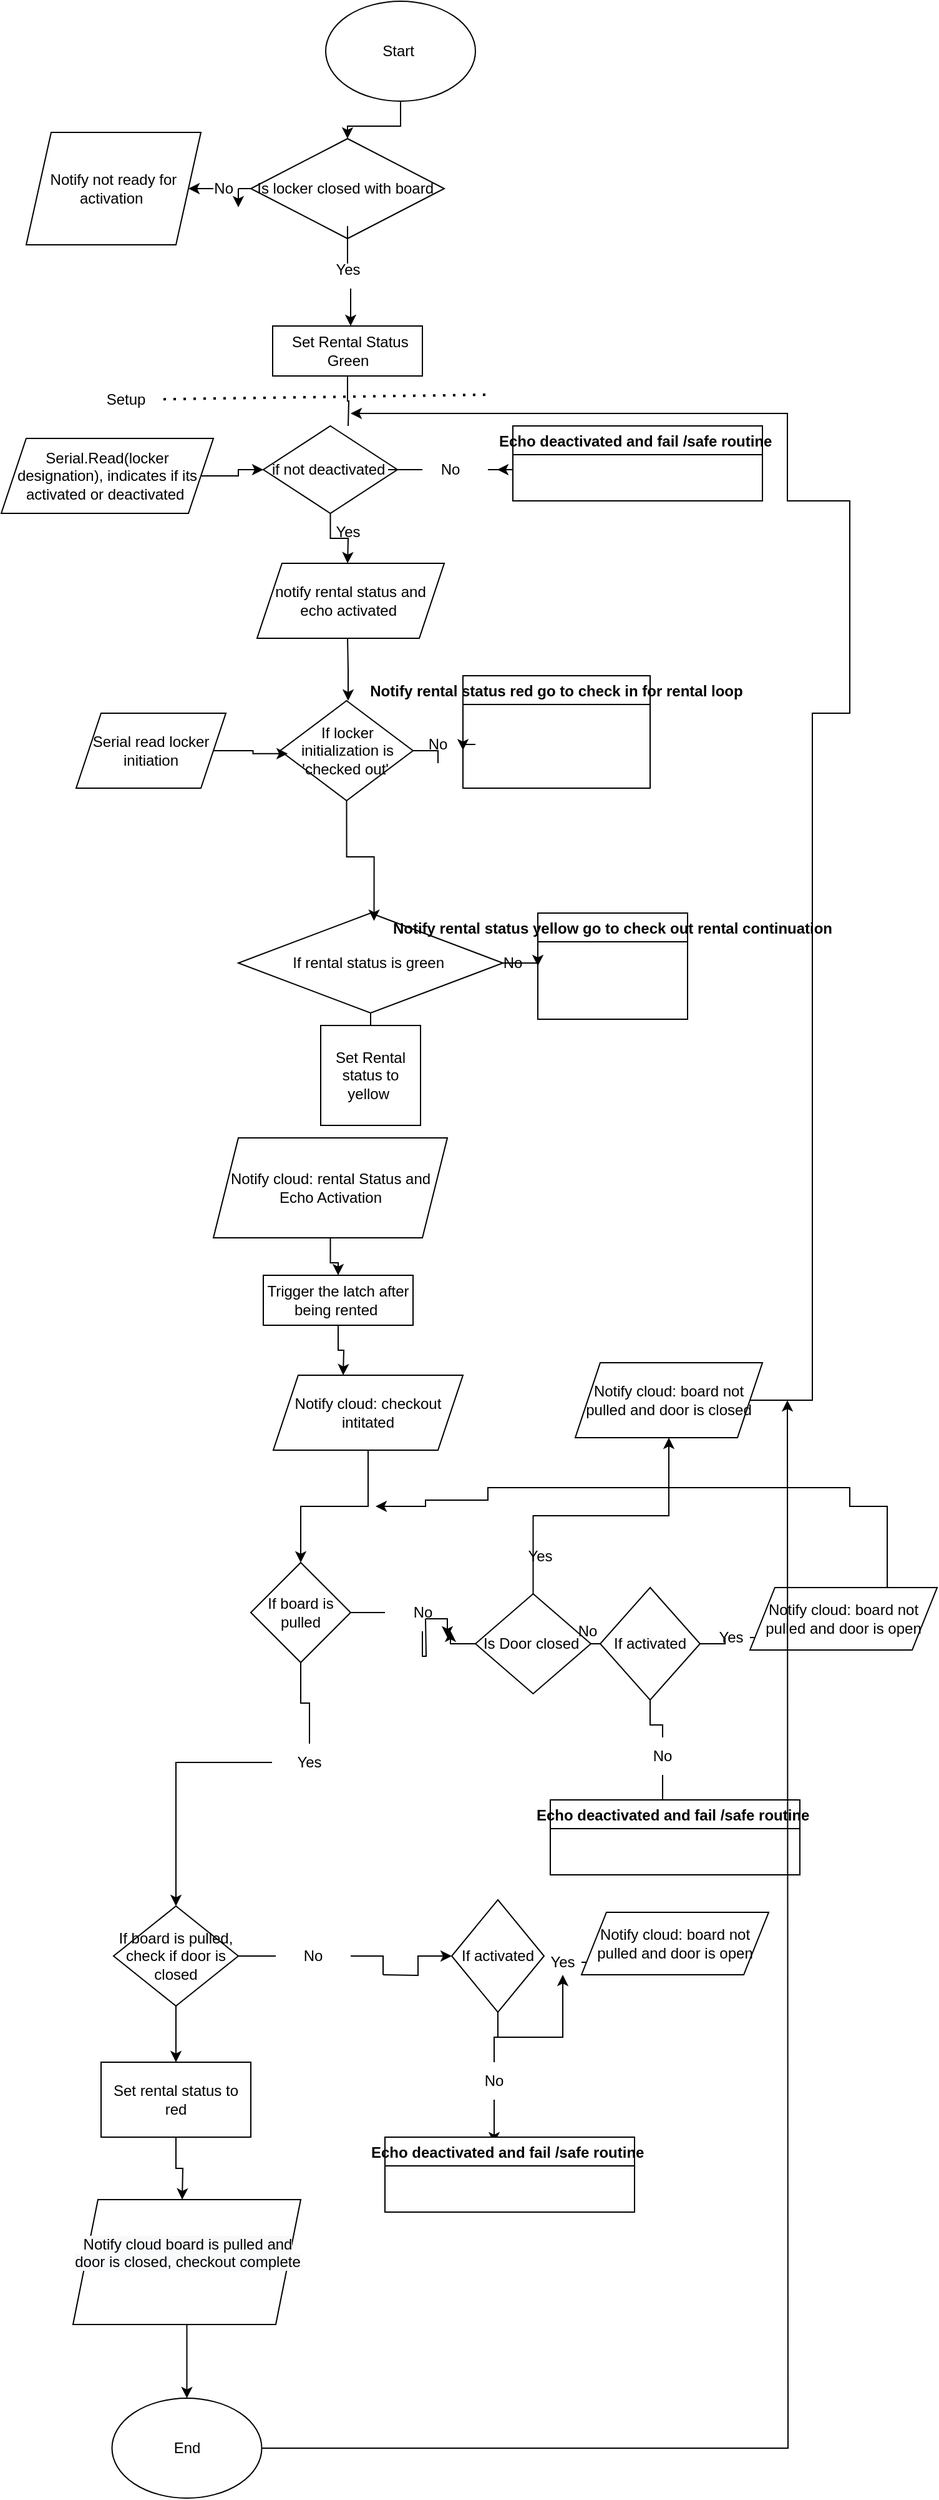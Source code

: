 <mxfile version="20.0.4" type="device"><diagram id="lW9ab7C8E9SIZTcSOuGC" name="Page-1"><mxGraphModel dx="968" dy="634" grid="1" gridSize="10" guides="1" tooltips="1" connect="1" arrows="1" fold="1" page="1" pageScale="1" pageWidth="2339" pageHeight="3300" math="0" shadow="0"><root><mxCell id="0"/><mxCell id="1" parent="0"/><mxCell id="GXQBug8jmoF40bGixJsE-11" style="edgeStyle=orthogonalEdgeStyle;rounded=0;orthogonalLoop=1;jettySize=auto;html=1;exitX=1;exitY=0.5;exitDx=0;exitDy=0;fontFamily=Helvetica;startArrow=none;" edge="1" parent="1"><mxGeometry relative="1" as="geometry"><mxPoint x="540" y="250" as="targetPoint"/><mxPoint x="540" y="250" as="sourcePoint"/></mxGeometry></mxCell><mxCell id="GXQBug8jmoF40bGixJsE-58" value="" style="edgeStyle=orthogonalEdgeStyle;rounded=0;orthogonalLoop=1;jettySize=auto;html=1;fontFamily=Helvetica;" edge="1" parent="1"><mxGeometry relative="1" as="geometry"><mxPoint x="297.538" y="540" as="sourcePoint"/><mxPoint x="298" y="590" as="targetPoint"/></mxGeometry></mxCell><mxCell id="GXQBug8jmoF40bGixJsE-38" style="edgeStyle=orthogonalEdgeStyle;rounded=0;orthogonalLoop=1;jettySize=auto;html=1;exitX=0.5;exitY=1;exitDx=0;exitDy=0;entryX=0.5;entryY=0;entryDx=0;entryDy=0;fontFamily=Helvetica;" edge="1" parent="1" source="GXQBug8jmoF40bGixJsE-22" target="GXQBug8jmoF40bGixJsE-23"><mxGeometry relative="1" as="geometry"/></mxCell><mxCell id="GXQBug8jmoF40bGixJsE-22" value="Start&amp;nbsp;" style="ellipse;whiteSpace=wrap;html=1;fontFamily=Helvetica;" vertex="1" parent="1"><mxGeometry x="280" y="30" width="120" height="80" as="geometry"/></mxCell><mxCell id="GXQBug8jmoF40bGixJsE-28" value="" style="edgeStyle=orthogonalEdgeStyle;rounded=0;orthogonalLoop=1;jettySize=auto;html=1;fontFamily=Helvetica;startArrow=none;" edge="1" parent="1" source="GXQBug8jmoF40bGixJsE-30" target="GXQBug8jmoF40bGixJsE-25"><mxGeometry relative="1" as="geometry"><Array as="points"><mxPoint x="300" y="280"/><mxPoint x="300" y="280"/></Array></mxGeometry></mxCell><mxCell id="GXQBug8jmoF40bGixJsE-37" style="edgeStyle=orthogonalEdgeStyle;rounded=0;orthogonalLoop=1;jettySize=auto;html=1;exitX=0;exitY=0.5;exitDx=0;exitDy=0;entryX=1;entryY=0.5;entryDx=0;entryDy=0;fontFamily=Helvetica;startArrow=none;" edge="1" parent="1" source="GXQBug8jmoF40bGixJsE-39" target="GXQBug8jmoF40bGixJsE-35"><mxGeometry relative="1" as="geometry"/></mxCell><mxCell id="GXQBug8jmoF40bGixJsE-23" value="Is locker closed with board&amp;nbsp;" style="rhombus;whiteSpace=wrap;html=1;fontFamily=Helvetica;" vertex="1" parent="1"><mxGeometry x="220" y="140" width="155" height="80" as="geometry"/></mxCell><mxCell id="GXQBug8jmoF40bGixJsE-42" value="" style="edgeStyle=orthogonalEdgeStyle;rounded=0;orthogonalLoop=1;jettySize=auto;html=1;fontFamily=Helvetica;startArrow=none;" edge="1" parent="1" target="GXQBug8jmoF40bGixJsE-29"><mxGeometry relative="1" as="geometry"><mxPoint x="297.5" y="390" as="sourcePoint"/></mxGeometry></mxCell><mxCell id="GXQBug8jmoF40bGixJsE-25" value="&amp;nbsp;Set Rental Status Green" style="rounded=0;whiteSpace=wrap;html=1;fontFamily=Helvetica;" vertex="1" parent="1"><mxGeometry x="237.5" y="290" width="120" height="40" as="geometry"/></mxCell><mxCell id="GXQBug8jmoF40bGixJsE-48" value="" style="edgeStyle=orthogonalEdgeStyle;rounded=0;orthogonalLoop=1;jettySize=auto;html=1;fontFamily=Helvetica;" edge="1" parent="1" source="GXQBug8jmoF40bGixJsE-29"><mxGeometry relative="1" as="geometry"><mxPoint x="297.538" y="480" as="targetPoint"/></mxGeometry></mxCell><mxCell id="GXQBug8jmoF40bGixJsE-51" value="" style="edgeStyle=orthogonalEdgeStyle;rounded=0;orthogonalLoop=1;jettySize=auto;html=1;fontFamily=Helvetica;startArrow=none;" edge="1" parent="1" source="GXQBug8jmoF40bGixJsE-53"><mxGeometry relative="1" as="geometry"><mxPoint x="417.5" y="405" as="targetPoint"/></mxGeometry></mxCell><mxCell id="GXQBug8jmoF40bGixJsE-29" value="if not deactivated&amp;nbsp;" style="rhombus;whiteSpace=wrap;html=1;fontFamily=Helvetica;" vertex="1" parent="1"><mxGeometry x="230" y="370" width="107.5" height="70" as="geometry"/></mxCell><mxCell id="GXQBug8jmoF40bGixJsE-30" value="Yes" style="text;html=1;strokeColor=none;fillColor=none;align=center;verticalAlign=middle;whiteSpace=wrap;rounded=0;fontFamily=Helvetica;" vertex="1" parent="1"><mxGeometry x="267.5" y="230" width="60" height="30" as="geometry"/></mxCell><mxCell id="GXQBug8jmoF40bGixJsE-31" value="" style="edgeStyle=orthogonalEdgeStyle;rounded=0;orthogonalLoop=1;jettySize=auto;html=1;fontFamily=Helvetica;endArrow=none;" edge="1" parent="1" source="GXQBug8jmoF40bGixJsE-23" target="GXQBug8jmoF40bGixJsE-30"><mxGeometry relative="1" as="geometry"><mxPoint x="335" y="210" as="sourcePoint"/><mxPoint x="335" y="270" as="targetPoint"/></mxGeometry></mxCell><mxCell id="GXQBug8jmoF40bGixJsE-35" value="Notify not ready for activation&amp;nbsp;" style="shape=parallelogram;perimeter=parallelogramPerimeter;whiteSpace=wrap;html=1;fixedSize=1;fontFamily=Helvetica;" vertex="1" parent="1"><mxGeometry x="40" y="135" width="140" height="90" as="geometry"/></mxCell><mxCell id="GXQBug8jmoF40bGixJsE-40" style="edgeStyle=orthogonalEdgeStyle;rounded=0;orthogonalLoop=1;jettySize=auto;html=1;exitX=1;exitY=0.5;exitDx=0;exitDy=0;entryX=1;entryY=1;entryDx=0;entryDy=0;fontFamily=Helvetica;" edge="1" parent="1" source="GXQBug8jmoF40bGixJsE-39" target="GXQBug8jmoF40bGixJsE-39"><mxGeometry relative="1" as="geometry"/></mxCell><mxCell id="GXQBug8jmoF40bGixJsE-39" value="No&amp;nbsp;" style="text;html=1;strokeColor=none;fillColor=none;align=center;verticalAlign=middle;whiteSpace=wrap;rounded=0;fontFamily=Helvetica;" vertex="1" parent="1"><mxGeometry x="190" y="165" width="20" height="30" as="geometry"/></mxCell><mxCell id="GXQBug8jmoF40bGixJsE-41" value="" style="edgeStyle=orthogonalEdgeStyle;rounded=0;orthogonalLoop=1;jettySize=auto;html=1;exitX=0;exitY=0.5;exitDx=0;exitDy=0;entryX=1;entryY=0.5;entryDx=0;entryDy=0;fontFamily=Helvetica;endArrow=none;" edge="1" parent="1" source="GXQBug8jmoF40bGixJsE-23" target="GXQBug8jmoF40bGixJsE-39"><mxGeometry relative="1" as="geometry"><mxPoint x="220" y="180" as="sourcePoint"/><mxPoint x="170" y="180" as="targetPoint"/></mxGeometry></mxCell><mxCell id="GXQBug8jmoF40bGixJsE-44" value="" style="edgeStyle=orthogonalEdgeStyle;rounded=0;orthogonalLoop=1;jettySize=auto;html=1;fontFamily=Helvetica;endArrow=none;" edge="1" parent="1" source="GXQBug8jmoF40bGixJsE-25"><mxGeometry relative="1" as="geometry"><mxPoint x="297.5" y="330" as="sourcePoint"/><mxPoint x="298" y="370" as="targetPoint"/></mxGeometry></mxCell><mxCell id="GXQBug8jmoF40bGixJsE-47" value="" style="edgeStyle=orthogonalEdgeStyle;rounded=0;orthogonalLoop=1;jettySize=auto;html=1;fontFamily=Helvetica;" edge="1" parent="1" source="GXQBug8jmoF40bGixJsE-46" target="GXQBug8jmoF40bGixJsE-29"><mxGeometry relative="1" as="geometry"/></mxCell><mxCell id="GXQBug8jmoF40bGixJsE-46" value="Serial.Read(locker designation), indicates if its activated or deactivated&amp;nbsp;" style="shape=parallelogram;perimeter=parallelogramPerimeter;whiteSpace=wrap;html=1;fixedSize=1;fontFamily=Helvetica;" vertex="1" parent="1"><mxGeometry x="20" y="380" width="170" height="60" as="geometry"/></mxCell><mxCell id="GXQBug8jmoF40bGixJsE-49" value="Yes" style="text;html=1;strokeColor=none;fillColor=none;align=center;verticalAlign=middle;whiteSpace=wrap;rounded=0;fontFamily=Helvetica;" vertex="1" parent="1"><mxGeometry x="267.5" y="440" width="60" height="30" as="geometry"/></mxCell><mxCell id="GXQBug8jmoF40bGixJsE-53" value="No" style="text;html=1;strokeColor=none;fillColor=none;align=center;verticalAlign=middle;whiteSpace=wrap;rounded=0;fontFamily=Helvetica;" vertex="1" parent="1"><mxGeometry x="350" y="390" width="60" height="30" as="geometry"/></mxCell><mxCell id="GXQBug8jmoF40bGixJsE-54" value="" style="edgeStyle=orthogonalEdgeStyle;rounded=0;orthogonalLoop=1;jettySize=auto;html=1;fontFamily=Helvetica;endArrow=none;" edge="1" parent="1" source="GXQBug8jmoF40bGixJsE-29" target="GXQBug8jmoF40bGixJsE-53"><mxGeometry relative="1" as="geometry"><mxPoint x="337.5" y="405" as="sourcePoint"/><mxPoint x="417.5" y="405" as="targetPoint"/></mxGeometry></mxCell><mxCell id="GXQBug8jmoF40bGixJsE-56" value="Echo deactivated and fail /safe routine " style="swimlane;fontFamily=Helvetica;" vertex="1" parent="1"><mxGeometry x="430" y="370" width="200" height="60" as="geometry"/></mxCell><mxCell id="GXQBug8jmoF40bGixJsE-64" value="" style="edgeStyle=orthogonalEdgeStyle;rounded=0;orthogonalLoop=1;jettySize=auto;html=1;fontFamily=Helvetica;startArrow=none;" edge="1" parent="1" source="GXQBug8jmoF40bGixJsE-62"><mxGeometry relative="1" as="geometry"><mxPoint x="317.538" y="950" as="targetPoint"/></mxGeometry></mxCell><mxCell id="GXQBug8jmoF40bGixJsE-94" style="edgeStyle=orthogonalEdgeStyle;rounded=0;orthogonalLoop=1;jettySize=auto;html=1;exitX=1;exitY=0.5;exitDx=0;exitDy=0;entryX=0;entryY=0.5;entryDx=0;entryDy=0;fontFamily=Helvetica;" edge="1" parent="1" source="GXQBug8jmoF40bGixJsE-59" target="GXQBug8jmoF40bGixJsE-92"><mxGeometry relative="1" as="geometry"/></mxCell><mxCell id="GXQBug8jmoF40bGixJsE-59" value="If rental status is green&amp;nbsp;" style="rhombus;whiteSpace=wrap;html=1;fontFamily=Helvetica;" vertex="1" parent="1"><mxGeometry x="210" y="760" width="212" height="80" as="geometry"/></mxCell><mxCell id="GXQBug8jmoF40bGixJsE-62" value="Yes" style="text;html=1;strokeColor=none;fillColor=none;align=center;verticalAlign=middle;whiteSpace=wrap;rounded=0;fontFamily=Helvetica;" vertex="1" parent="1"><mxGeometry x="287.5" y="890" width="60" height="60" as="geometry"/></mxCell><mxCell id="GXQBug8jmoF40bGixJsE-65" value="" style="edgeStyle=orthogonalEdgeStyle;rounded=0;orthogonalLoop=1;jettySize=auto;html=1;fontFamily=Helvetica;endArrow=none;" edge="1" parent="1" source="GXQBug8jmoF40bGixJsE-59" target="GXQBug8jmoF40bGixJsE-62"><mxGeometry relative="1" as="geometry"><mxPoint x="297.5" y="700" as="sourcePoint"/><mxPoint x="297.5" y="780" as="targetPoint"/></mxGeometry></mxCell><mxCell id="GXQBug8jmoF40bGixJsE-68" value="Notify rental status red go to check in for rental loop" style="swimlane;fontFamily=Helvetica;" vertex="1" parent="1"><mxGeometry x="390" y="570" width="150" height="90" as="geometry"/></mxCell><mxCell id="GXQBug8jmoF40bGixJsE-74" value="" style="endArrow=none;dashed=1;html=1;dashPattern=1 3;strokeWidth=2;rounded=0;fontFamily=Helvetica;entryX=-0.333;entryY=2.833;entryDx=0;entryDy=0;entryPerimeter=0;startArrow=none;" edge="1" parent="1" source="GXQBug8jmoF40bGixJsE-76"><mxGeometry width="50" height="50" relative="1" as="geometry"><mxPoint x="40" y="350" as="sourcePoint"/><mxPoint x="411.68" y="344.99" as="targetPoint"/></mxGeometry></mxCell><mxCell id="GXQBug8jmoF40bGixJsE-76" value="Setup" style="text;html=1;strokeColor=none;fillColor=none;align=center;verticalAlign=middle;whiteSpace=wrap;rounded=0;fontFamily=Helvetica;" vertex="1" parent="1"><mxGeometry x="90" y="334" width="60" height="30" as="geometry"/></mxCell><mxCell id="GXQBug8jmoF40bGixJsE-79" style="edgeStyle=orthogonalEdgeStyle;rounded=0;orthogonalLoop=1;jettySize=auto;html=1;exitX=0;exitY=0.5;exitDx=0;exitDy=0;fontFamily=Helvetica;" edge="1" parent="1" source="GXQBug8jmoF40bGixJsE-78"><mxGeometry relative="1" as="geometry"><mxPoint x="257.692" y="629.692" as="targetPoint"/></mxGeometry></mxCell><mxCell id="GXQBug8jmoF40bGixJsE-88" style="edgeStyle=orthogonalEdgeStyle;rounded=0;orthogonalLoop=1;jettySize=auto;html=1;exitX=0.5;exitY=1;exitDx=0;exitDy=0;entryX=0.513;entryY=0.078;entryDx=0;entryDy=0;entryPerimeter=0;fontFamily=Helvetica;" edge="1" parent="1" source="GXQBug8jmoF40bGixJsE-78" target="GXQBug8jmoF40bGixJsE-59"><mxGeometry relative="1" as="geometry"/></mxCell><mxCell id="GXQBug8jmoF40bGixJsE-89" style="edgeStyle=orthogonalEdgeStyle;rounded=0;orthogonalLoop=1;jettySize=auto;html=1;exitX=1;exitY=0.5;exitDx=0;exitDy=0;fontFamily=Helvetica;startArrow=none;" edge="1" parent="1" source="GXQBug8jmoF40bGixJsE-95"><mxGeometry relative="1" as="geometry"><mxPoint x="390" y="629.692" as="targetPoint"/></mxGeometry></mxCell><mxCell id="GXQBug8jmoF40bGixJsE-78" value="If locker initialization is 'checked out'&amp;nbsp;" style="rhombus;whiteSpace=wrap;html=1;fontFamily=Helvetica;" vertex="1" parent="1"><mxGeometry x="243.5" y="590" width="106.5" height="80" as="geometry"/></mxCell><mxCell id="GXQBug8jmoF40bGixJsE-83" value="notify rental status and echo activated&amp;nbsp;" style="shape=parallelogram;perimeter=parallelogramPerimeter;whiteSpace=wrap;html=1;fixedSize=1;fontFamily=Helvetica;" vertex="1" parent="1"><mxGeometry x="225" y="480" width="150" height="60" as="geometry"/></mxCell><mxCell id="GXQBug8jmoF40bGixJsE-87" style="edgeStyle=orthogonalEdgeStyle;rounded=0;orthogonalLoop=1;jettySize=auto;html=1;exitX=1;exitY=0.5;exitDx=0;exitDy=0;entryX=0.057;entryY=0.53;entryDx=0;entryDy=0;entryPerimeter=0;fontFamily=Helvetica;" edge="1" parent="1" source="GXQBug8jmoF40bGixJsE-85" target="GXQBug8jmoF40bGixJsE-78"><mxGeometry relative="1" as="geometry"/></mxCell><mxCell id="GXQBug8jmoF40bGixJsE-85" value="Serial read locker initiation" style="shape=parallelogram;perimeter=parallelogramPerimeter;whiteSpace=wrap;html=1;fixedSize=1;fontFamily=Helvetica;" vertex="1" parent="1"><mxGeometry x="80" y="600" width="120" height="60" as="geometry"/></mxCell><mxCell id="GXQBug8jmoF40bGixJsE-91" value="Set Rental status to yellow&amp;nbsp;" style="whiteSpace=wrap;html=1;aspect=fixed;fontFamily=Helvetica;" vertex="1" parent="1"><mxGeometry x="276" y="850" width="80" height="80" as="geometry"/></mxCell><mxCell id="GXQBug8jmoF40bGixJsE-92" value="Notify rental status yellow go to check out rental continuation" style="swimlane;fontFamily=Helvetica;" vertex="1" parent="1"><mxGeometry x="450" y="760" width="120" height="85" as="geometry"/></mxCell><mxCell id="GXQBug8jmoF40bGixJsE-97" value="No" style="text;html=1;strokeColor=none;fillColor=none;align=center;verticalAlign=middle;whiteSpace=wrap;rounded=0;fontFamily=Helvetica;" vertex="1" parent="GXQBug8jmoF40bGixJsE-92"><mxGeometry x="-50" y="25" width="60" height="30" as="geometry"/></mxCell><mxCell id="GXQBug8jmoF40bGixJsE-95" value="No" style="text;html=1;strokeColor=none;fillColor=none;align=center;verticalAlign=middle;whiteSpace=wrap;rounded=0;fontFamily=Helvetica;" vertex="1" parent="1"><mxGeometry x="340" y="610" width="60" height="30" as="geometry"/></mxCell><mxCell id="GXQBug8jmoF40bGixJsE-96" value="" style="edgeStyle=orthogonalEdgeStyle;rounded=0;orthogonalLoop=1;jettySize=auto;html=1;exitX=1;exitY=0.5;exitDx=0;exitDy=0;fontFamily=Helvetica;endArrow=none;" edge="1" parent="1" source="GXQBug8jmoF40bGixJsE-78" target="GXQBug8jmoF40bGixJsE-95"><mxGeometry relative="1" as="geometry"><mxPoint x="390" y="629.692" as="targetPoint"/><mxPoint x="350" y="630" as="sourcePoint"/></mxGeometry></mxCell><mxCell id="GXQBug8jmoF40bGixJsE-101" value="" style="edgeStyle=orthogonalEdgeStyle;rounded=0;orthogonalLoop=1;jettySize=auto;html=1;fontFamily=Helvetica;" edge="1" parent="1" source="GXQBug8jmoF40bGixJsE-98" target="GXQBug8jmoF40bGixJsE-100"><mxGeometry relative="1" as="geometry"/></mxCell><mxCell id="GXQBug8jmoF40bGixJsE-98" value="Notify cloud: rental Status and Echo Activation" style="shape=parallelogram;perimeter=parallelogramPerimeter;whiteSpace=wrap;html=1;fixedSize=1;fontFamily=Helvetica;" vertex="1" parent="1"><mxGeometry x="190" y="940" width="187.5" height="80" as="geometry"/></mxCell><mxCell id="GXQBug8jmoF40bGixJsE-103" value="" style="edgeStyle=orthogonalEdgeStyle;rounded=0;orthogonalLoop=1;jettySize=auto;html=1;fontFamily=Helvetica;" edge="1" parent="1" source="GXQBug8jmoF40bGixJsE-100"><mxGeometry relative="1" as="geometry"><mxPoint x="294" y="1130" as="targetPoint"/></mxGeometry></mxCell><mxCell id="GXQBug8jmoF40bGixJsE-100" value="Trigger the latch after being rented&amp;nbsp;" style="rounded=0;whiteSpace=wrap;html=1;fontFamily=Helvetica;" vertex="1" parent="1"><mxGeometry x="230" y="1050" width="120" height="40" as="geometry"/></mxCell><mxCell id="GXQBug8jmoF40bGixJsE-106" value="" style="edgeStyle=orthogonalEdgeStyle;rounded=0;orthogonalLoop=1;jettySize=auto;html=1;fontFamily=Helvetica;" edge="1" parent="1" source="GXQBug8jmoF40bGixJsE-104" target="GXQBug8jmoF40bGixJsE-105"><mxGeometry relative="1" as="geometry"/></mxCell><mxCell id="GXQBug8jmoF40bGixJsE-104" value="Notify cloud: checkout intitated" style="shape=parallelogram;perimeter=parallelogramPerimeter;whiteSpace=wrap;html=1;fixedSize=1;fontFamily=Helvetica;" vertex="1" parent="1"><mxGeometry x="238" y="1130" width="152" height="60" as="geometry"/></mxCell><mxCell id="GXQBug8jmoF40bGixJsE-110" value="" style="edgeStyle=orthogonalEdgeStyle;rounded=0;orthogonalLoop=1;jettySize=auto;html=1;fontFamily=Helvetica;startArrow=none;" edge="1" parent="1"><mxGeometry relative="1" as="geometry"><mxPoint x="360" y="1325" as="sourcePoint"/><mxPoint x="377.5" y="1340" as="targetPoint"/></mxGeometry></mxCell><mxCell id="GXQBug8jmoF40bGixJsE-149" value="" style="edgeStyle=orthogonalEdgeStyle;rounded=0;orthogonalLoop=1;jettySize=auto;html=1;fontFamily=Helvetica;startArrow=none;" edge="1" parent="1" source="GXQBug8jmoF40bGixJsE-150" target="GXQBug8jmoF40bGixJsE-148"><mxGeometry relative="1" as="geometry"/></mxCell><mxCell id="GXQBug8jmoF40bGixJsE-105" value="If board is pulled" style="rhombus;whiteSpace=wrap;html=1;fontFamily=Helvetica;" vertex="1" parent="1"><mxGeometry x="220" y="1280" width="80" height="80" as="geometry"/></mxCell><mxCell id="GXQBug8jmoF40bGixJsE-113" value="" style="edgeStyle=orthogonalEdgeStyle;rounded=0;orthogonalLoop=1;jettySize=auto;html=1;fontFamily=Helvetica;" edge="1" parent="1" source="GXQBug8jmoF40bGixJsE-111"><mxGeometry relative="1" as="geometry"><mxPoint x="510" y="1340" as="targetPoint"/></mxGeometry></mxCell><mxCell id="GXQBug8jmoF40bGixJsE-142" style="edgeStyle=orthogonalEdgeStyle;rounded=0;orthogonalLoop=1;jettySize=auto;html=1;exitX=0;exitY=0.5;exitDx=0;exitDy=0;entryX=0.875;entryY=0.983;entryDx=0;entryDy=0;entryPerimeter=0;fontFamily=Helvetica;" edge="1" parent="1" source="GXQBug8jmoF40bGixJsE-111" target="GXQBug8jmoF40bGixJsE-117"><mxGeometry relative="1" as="geometry"/></mxCell><mxCell id="GXQBug8jmoF40bGixJsE-144" value="" style="edgeStyle=orthogonalEdgeStyle;rounded=0;orthogonalLoop=1;jettySize=auto;html=1;fontFamily=Helvetica;" edge="1" parent="1" source="GXQBug8jmoF40bGixJsE-111" target="GXQBug8jmoF40bGixJsE-143"><mxGeometry relative="1" as="geometry"/></mxCell><mxCell id="GXQBug8jmoF40bGixJsE-111" value="Is Door closed&amp;nbsp;" style="rhombus;whiteSpace=wrap;html=1;fontFamily=Helvetica;" vertex="1" parent="1"><mxGeometry x="400" y="1305" width="92.5" height="80" as="geometry"/></mxCell><mxCell id="GXQBug8jmoF40bGixJsE-123" value="" style="edgeStyle=orthogonalEdgeStyle;rounded=0;orthogonalLoop=1;jettySize=auto;html=1;fontFamily=Helvetica;startArrow=none;" edge="1" parent="1" source="GXQBug8jmoF40bGixJsE-127"><mxGeometry relative="1" as="geometry"><mxPoint x="630" y="1340" as="targetPoint"/></mxGeometry></mxCell><mxCell id="GXQBug8jmoF40bGixJsE-130" value="" style="edgeStyle=orthogonalEdgeStyle;rounded=0;orthogonalLoop=1;jettySize=auto;html=1;fontFamily=Helvetica;startArrow=none;" edge="1" parent="1" source="GXQBug8jmoF40bGixJsE-131"><mxGeometry relative="1" as="geometry"><mxPoint x="550" y="1485" as="targetPoint"/></mxGeometry></mxCell><mxCell id="GXQBug8jmoF40bGixJsE-114" value="If activated" style="rhombus;whiteSpace=wrap;html=1;fontFamily=Helvetica;" vertex="1" parent="1"><mxGeometry x="500" y="1300" width="80" height="90" as="geometry"/></mxCell><mxCell id="GXQBug8jmoF40bGixJsE-116" value="" style="edgeStyle=orthogonalEdgeStyle;rounded=0;orthogonalLoop=1;jettySize=auto;html=1;fontFamily=Helvetica;endArrow=none;startArrow=none;" edge="1" parent="1" source="GXQBug8jmoF40bGixJsE-117"><mxGeometry relative="1" as="geometry"><mxPoint x="354" y="1340" as="sourcePoint"/><mxPoint x="360" y="1325" as="targetPoint"/></mxGeometry></mxCell><mxCell id="GXQBug8jmoF40bGixJsE-117" value="No" style="text;html=1;strokeColor=none;fillColor=none;align=center;verticalAlign=middle;whiteSpace=wrap;rounded=0;fontFamily=Helvetica;" vertex="1" parent="1"><mxGeometry x="327.5" y="1305" width="60" height="30" as="geometry"/></mxCell><mxCell id="GXQBug8jmoF40bGixJsE-118" value="" style="edgeStyle=orthogonalEdgeStyle;rounded=0;orthogonalLoop=1;jettySize=auto;html=1;fontFamily=Helvetica;endArrow=none;" edge="1" parent="1" source="GXQBug8jmoF40bGixJsE-105" target="GXQBug8jmoF40bGixJsE-117"><mxGeometry relative="1" as="geometry"><mxPoint x="305" y="1320" as="sourcePoint"/><mxPoint x="360" y="1325" as="targetPoint"/></mxGeometry></mxCell><mxCell id="GXQBug8jmoF40bGixJsE-119" value="No" style="text;html=1;strokeColor=none;fillColor=none;align=center;verticalAlign=middle;whiteSpace=wrap;rounded=0;fontFamily=Helvetica;" vertex="1" parent="1"><mxGeometry x="470" y="1320" width="40" height="30" as="geometry"/></mxCell><mxCell id="GXQBug8jmoF40bGixJsE-139" value="" style="edgeStyle=orthogonalEdgeStyle;rounded=0;orthogonalLoop=1;jettySize=auto;html=1;fontFamily=Helvetica;" edge="1" parent="1" source="GXQBug8jmoF40bGixJsE-126"><mxGeometry relative="1" as="geometry"><mxPoint x="320" y="1235" as="targetPoint"/><Array as="points"><mxPoint x="730" y="1235"/><mxPoint x="700" y="1235"/><mxPoint x="700" y="1220"/><mxPoint x="410" y="1220"/><mxPoint x="410" y="1230"/><mxPoint x="360" y="1230"/><mxPoint x="360" y="1235"/></Array></mxGeometry></mxCell><mxCell id="GXQBug8jmoF40bGixJsE-126" value="Notify cloud: board not pulled and door is open" style="shape=parallelogram;perimeter=parallelogramPerimeter;whiteSpace=wrap;html=1;fixedSize=1;fontFamily=Helvetica;" vertex="1" parent="1"><mxGeometry x="620" y="1300" width="150" height="50" as="geometry"/></mxCell><mxCell id="GXQBug8jmoF40bGixJsE-127" value="Yes" style="text;html=1;strokeColor=none;fillColor=none;align=center;verticalAlign=middle;whiteSpace=wrap;rounded=0;fontFamily=Helvetica;" vertex="1" parent="1"><mxGeometry x="590" y="1330" width="30" height="20" as="geometry"/></mxCell><mxCell id="GXQBug8jmoF40bGixJsE-128" value="" style="edgeStyle=orthogonalEdgeStyle;rounded=0;orthogonalLoop=1;jettySize=auto;html=1;fontFamily=Helvetica;endArrow=none;" edge="1" parent="1" source="GXQBug8jmoF40bGixJsE-114" target="GXQBug8jmoF40bGixJsE-127"><mxGeometry relative="1" as="geometry"><mxPoint x="590" y="1340" as="sourcePoint"/><mxPoint x="630" y="1340" as="targetPoint"/></mxGeometry></mxCell><mxCell id="GXQBug8jmoF40bGixJsE-131" value="No" style="text;html=1;strokeColor=none;fillColor=none;align=center;verticalAlign=middle;whiteSpace=wrap;rounded=0;fontFamily=Helvetica;" vertex="1" parent="1"><mxGeometry x="520" y="1420" width="60" height="30" as="geometry"/></mxCell><mxCell id="GXQBug8jmoF40bGixJsE-132" value="" style="edgeStyle=orthogonalEdgeStyle;rounded=0;orthogonalLoop=1;jettySize=auto;html=1;fontFamily=Helvetica;endArrow=none;" edge="1" parent="1" source="GXQBug8jmoF40bGixJsE-114" target="GXQBug8jmoF40bGixJsE-131"><mxGeometry relative="1" as="geometry"><mxPoint x="550" y="1390" as="sourcePoint"/><mxPoint x="550" y="1485" as="targetPoint"/></mxGeometry></mxCell><mxCell id="GXQBug8jmoF40bGixJsE-133" value="Echo deactivated and fail /safe routine " style="swimlane;fontFamily=Helvetica;" vertex="1" parent="1"><mxGeometry x="460" y="1470" width="200" height="60" as="geometry"/></mxCell><mxCell id="GXQBug8jmoF40bGixJsE-147" style="edgeStyle=orthogonalEdgeStyle;rounded=0;orthogonalLoop=1;jettySize=auto;html=1;fontFamily=Helvetica;" edge="1" parent="1" source="GXQBug8jmoF40bGixJsE-143"><mxGeometry relative="1" as="geometry"><mxPoint x="300" y="360" as="targetPoint"/><Array as="points"><mxPoint x="670" y="1150"/><mxPoint x="670" y="600"/><mxPoint x="700" y="600"/><mxPoint x="700" y="430"/><mxPoint x="650" y="430"/></Array></mxGeometry></mxCell><mxCell id="GXQBug8jmoF40bGixJsE-143" value="Notify cloud: board not pulled and door is closed" style="shape=parallelogram;perimeter=parallelogramPerimeter;whiteSpace=wrap;html=1;fixedSize=1;" vertex="1" parent="1"><mxGeometry x="480" y="1120" width="150" height="60" as="geometry"/></mxCell><mxCell id="GXQBug8jmoF40bGixJsE-145" value="Yes" style="text;html=1;strokeColor=none;fillColor=none;align=center;verticalAlign=middle;whiteSpace=wrap;rounded=0;fontFamily=Helvetica;" vertex="1" parent="1"><mxGeometry x="422" y="1260" width="60" height="30" as="geometry"/></mxCell><mxCell id="GXQBug8jmoF40bGixJsE-161" value="" style="edgeStyle=orthogonalEdgeStyle;rounded=0;orthogonalLoop=1;jettySize=auto;html=1;fontFamily=Helvetica;startArrow=none;" edge="1" parent="1" target="GXQBug8jmoF40bGixJsE-155"><mxGeometry relative="1" as="geometry"><mxPoint x="326" y="1610" as="sourcePoint"/></mxGeometry></mxCell><mxCell id="GXQBug8jmoF40bGixJsE-172" value="" style="edgeStyle=orthogonalEdgeStyle;rounded=0;orthogonalLoop=1;jettySize=auto;html=1;fontFamily=Helvetica;" edge="1" parent="1" source="GXQBug8jmoF40bGixJsE-148" target="GXQBug8jmoF40bGixJsE-171"><mxGeometry relative="1" as="geometry"/></mxCell><mxCell id="GXQBug8jmoF40bGixJsE-148" value="If board is pulled, check if door is closed" style="rhombus;whiteSpace=wrap;html=1;fontFamily=Helvetica;" vertex="1" parent="1"><mxGeometry x="110" y="1555" width="100" height="80" as="geometry"/></mxCell><mxCell id="GXQBug8jmoF40bGixJsE-150" value="Yes" style="text;html=1;strokeColor=none;fillColor=none;align=center;verticalAlign=middle;whiteSpace=wrap;rounded=0;fontFamily=Helvetica;" vertex="1" parent="1"><mxGeometry x="237" y="1425" width="60" height="30" as="geometry"/></mxCell><mxCell id="GXQBug8jmoF40bGixJsE-151" value="" style="edgeStyle=orthogonalEdgeStyle;rounded=0;orthogonalLoop=1;jettySize=auto;html=1;fontFamily=Helvetica;endArrow=none;" edge="1" parent="1" source="GXQBug8jmoF40bGixJsE-105" target="GXQBug8jmoF40bGixJsE-150"><mxGeometry relative="1" as="geometry"><mxPoint x="260" y="1360" as="sourcePoint"/><mxPoint x="255" y="1570" as="targetPoint"/></mxGeometry></mxCell><mxCell id="GXQBug8jmoF40bGixJsE-153" value="" style="edgeStyle=orthogonalEdgeStyle;rounded=0;orthogonalLoop=1;jettySize=auto;html=1;fontFamily=Helvetica;startArrow=none;" edge="1" parent="1" source="GXQBug8jmoF40bGixJsE-158"><mxGeometry relative="1" as="geometry"><mxPoint x="495" y="1600" as="targetPoint"/></mxGeometry></mxCell><mxCell id="GXQBug8jmoF40bGixJsE-154" value="" style="edgeStyle=orthogonalEdgeStyle;rounded=0;orthogonalLoop=1;jettySize=auto;html=1;fontFamily=Helvetica;startArrow=none;" edge="1" parent="1" source="GXQBug8jmoF40bGixJsE-159"><mxGeometry relative="1" as="geometry"><mxPoint x="415" y="1745" as="targetPoint"/></mxGeometry></mxCell><mxCell id="GXQBug8jmoF40bGixJsE-163" value="" style="edgeStyle=orthogonalEdgeStyle;rounded=0;orthogonalLoop=1;jettySize=auto;html=1;fontFamily=Helvetica;" edge="1" parent="1" source="GXQBug8jmoF40bGixJsE-155" target="GXQBug8jmoF40bGixJsE-158"><mxGeometry relative="1" as="geometry"/></mxCell><mxCell id="GXQBug8jmoF40bGixJsE-155" value="If activated" style="rhombus;whiteSpace=wrap;html=1;fontFamily=Helvetica;" vertex="1" parent="1"><mxGeometry x="381" y="1550" width="74" height="90" as="geometry"/></mxCell><mxCell id="GXQBug8jmoF40bGixJsE-156" value="Notify cloud: board not pulled and door is open" style="shape=parallelogram;perimeter=parallelogramPerimeter;whiteSpace=wrap;html=1;fixedSize=1;fontFamily=Helvetica;" vertex="1" parent="1"><mxGeometry x="485" y="1560" width="150" height="50" as="geometry"/></mxCell><mxCell id="GXQBug8jmoF40bGixJsE-158" value="Yes" style="text;html=1;strokeColor=none;fillColor=none;align=center;verticalAlign=middle;whiteSpace=wrap;rounded=0;fontFamily=Helvetica;" vertex="1" parent="1"><mxGeometry x="455" y="1590" width="30" height="20" as="geometry"/></mxCell><mxCell id="GXQBug8jmoF40bGixJsE-159" value="No" style="text;html=1;strokeColor=none;fillColor=none;align=center;verticalAlign=middle;whiteSpace=wrap;rounded=0;fontFamily=Helvetica;" vertex="1" parent="1"><mxGeometry x="385" y="1680" width="60" height="30" as="geometry"/></mxCell><mxCell id="GXQBug8jmoF40bGixJsE-160" value="" style="edgeStyle=orthogonalEdgeStyle;rounded=0;orthogonalLoop=1;jettySize=auto;html=1;fontFamily=Helvetica;endArrow=none;" edge="1" parent="1" source="GXQBug8jmoF40bGixJsE-155" target="GXQBug8jmoF40bGixJsE-159"><mxGeometry relative="1" as="geometry"><mxPoint x="415" y="1650" as="sourcePoint"/><mxPoint x="415" y="1745" as="targetPoint"/></mxGeometry></mxCell><mxCell id="GXQBug8jmoF40bGixJsE-162" value="Echo deactivated and fail /safe routine " style="swimlane;fontFamily=Helvetica;" vertex="1" parent="1"><mxGeometry x="327.5" y="1740" width="200" height="60" as="geometry"/></mxCell><mxCell id="GXQBug8jmoF40bGixJsE-166" value="" style="edgeStyle=orthogonalEdgeStyle;rounded=0;orthogonalLoop=1;jettySize=auto;html=1;fontFamily=Helvetica;endArrow=none;startArrow=none;" edge="1" parent="1"><mxGeometry relative="1" as="geometry"><mxPoint x="317" y="1595" as="sourcePoint"/><mxPoint x="326" y="1610" as="targetPoint"/></mxGeometry></mxCell><mxCell id="GXQBug8jmoF40bGixJsE-168" value="" style="edgeStyle=orthogonalEdgeStyle;rounded=0;orthogonalLoop=1;jettySize=auto;html=1;fontFamily=Helvetica;endArrow=none;startArrow=none;" edge="1" parent="1" source="GXQBug8jmoF40bGixJsE-169"><mxGeometry relative="1" as="geometry"><mxPoint x="300" y="1610" as="sourcePoint"/><mxPoint x="317" y="1595" as="targetPoint"/></mxGeometry></mxCell><mxCell id="GXQBug8jmoF40bGixJsE-169" value="No" style="text;html=1;strokeColor=none;fillColor=none;align=center;verticalAlign=middle;whiteSpace=wrap;rounded=0;fontFamily=Helvetica;" vertex="1" parent="1"><mxGeometry x="240" y="1580" width="60" height="30" as="geometry"/></mxCell><mxCell id="GXQBug8jmoF40bGixJsE-170" value="" style="edgeStyle=orthogonalEdgeStyle;rounded=0;orthogonalLoop=1;jettySize=auto;html=1;fontFamily=Helvetica;endArrow=none;" edge="1" parent="1" source="GXQBug8jmoF40bGixJsE-148" target="GXQBug8jmoF40bGixJsE-169"><mxGeometry relative="1" as="geometry"><mxPoint x="210" y="1595" as="sourcePoint"/><mxPoint x="317" y="1595" as="targetPoint"/></mxGeometry></mxCell><mxCell id="GXQBug8jmoF40bGixJsE-174" value="" style="edgeStyle=orthogonalEdgeStyle;rounded=0;orthogonalLoop=1;jettySize=auto;html=1;fontFamily=Helvetica;" edge="1" parent="1" source="GXQBug8jmoF40bGixJsE-171"><mxGeometry relative="1" as="geometry"><mxPoint x="165" y="1790" as="targetPoint"/></mxGeometry></mxCell><mxCell id="GXQBug8jmoF40bGixJsE-171" value="Set rental status to red" style="rounded=0;whiteSpace=wrap;html=1;fontFamily=Helvetica;" vertex="1" parent="1"><mxGeometry x="100" y="1680" width="120" height="60" as="geometry"/></mxCell><mxCell id="GXQBug8jmoF40bGixJsE-177" style="edgeStyle=orthogonalEdgeStyle;rounded=0;orthogonalLoop=1;jettySize=auto;html=1;fontFamily=Helvetica;exitX=1;exitY=0.5;exitDx=0;exitDy=0;" edge="1" parent="1" source="GXQBug8jmoF40bGixJsE-178"><mxGeometry relative="1" as="geometry"><mxPoint x="650" y="1150" as="targetPoint"/><mxPoint x="260" y="1970" as="sourcePoint"/></mxGeometry></mxCell><mxCell id="GXQBug8jmoF40bGixJsE-179" value="" style="edgeStyle=orthogonalEdgeStyle;rounded=0;orthogonalLoop=1;jettySize=auto;html=1;fontFamily=Helvetica;" edge="1" parent="1" source="GXQBug8jmoF40bGixJsE-175" target="GXQBug8jmoF40bGixJsE-178"><mxGeometry relative="1" as="geometry"/></mxCell><mxCell id="GXQBug8jmoF40bGixJsE-175" value="&#10;&lt;span style=&quot;color: rgb(0, 0, 0); font-family: Helvetica; font-size: 12px; font-style: normal; font-variant-ligatures: normal; font-variant-caps: normal; font-weight: 400; letter-spacing: normal; orphans: 2; text-align: center; text-indent: 0px; text-transform: none; widows: 2; word-spacing: 0px; -webkit-text-stroke-width: 0px; background-color: rgb(248, 249, 250); text-decoration-thickness: initial; text-decoration-style: initial; text-decoration-color: initial; float: none; display: inline !important;&quot;&gt;Notify cloud board is pulled and door is closed, checkout complete&lt;/span&gt;&#10;&#10;" style="shape=parallelogram;perimeter=parallelogramPerimeter;whiteSpace=wrap;html=1;fixedSize=1;fontFamily=Helvetica;" vertex="1" parent="1"><mxGeometry x="77.5" y="1790" width="182.5" height="100" as="geometry"/></mxCell><mxCell id="GXQBug8jmoF40bGixJsE-178" value="End" style="ellipse;whiteSpace=wrap;html=1;fontFamily=Helvetica;" vertex="1" parent="1"><mxGeometry x="108.75" y="1949" width="120" height="80" as="geometry"/></mxCell></root></mxGraphModel></diagram></mxfile>